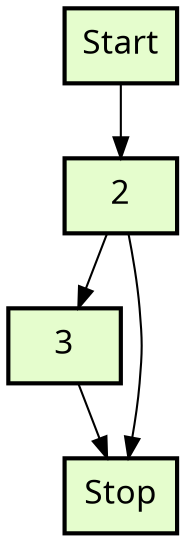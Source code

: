 digraph G {
    node [fontname = "Fira Code" fontsize = 16
    style = filled fillcolor = "#E5FDCD" penwidth = 2]
    edge [fontname = "Fira Code" fontsize = 12]
    Start [label = "Start" shape = box]
    2 [label = "2" shape = box]
    3 [label = "3" shape = box]
    Stop [label = "Stop" shape = box]
    Start -> 2
    2 -> 3
    2 -> Stop
    3 -> Stop
}